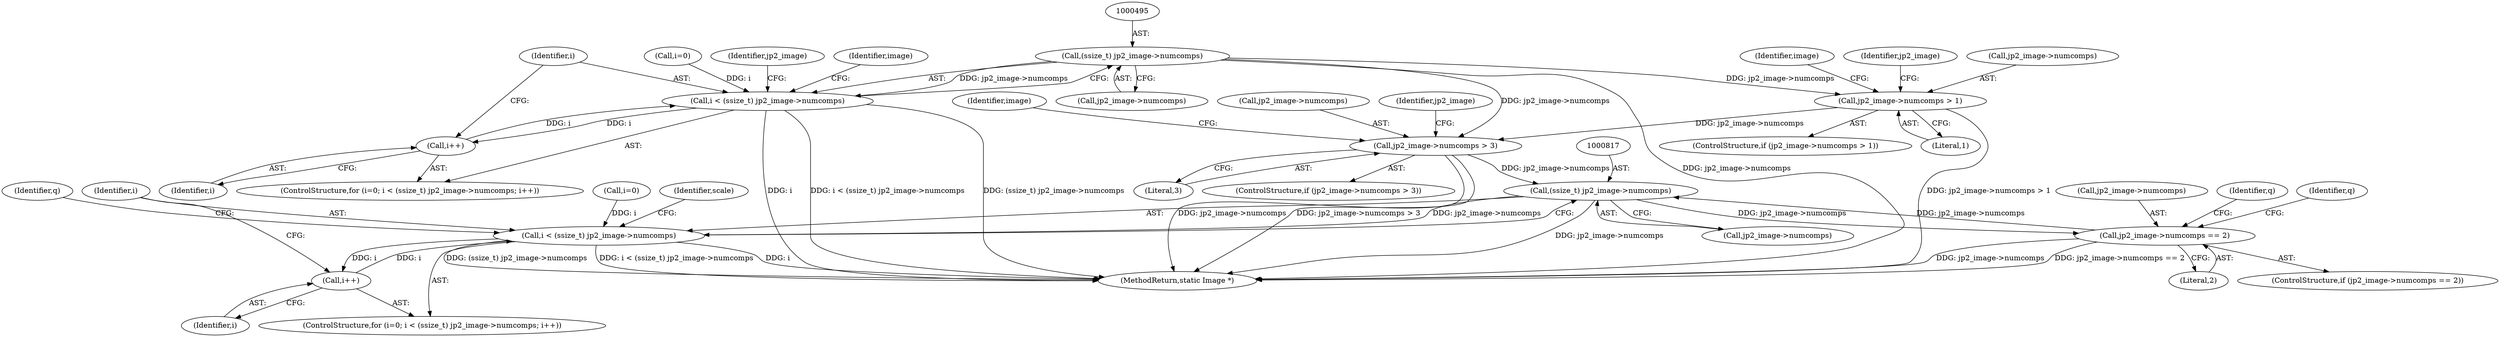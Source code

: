 digraph "0_ImageMagick_b0c5222ce31e8f941fa02ff9c7a040fb2db30dbc@pointer" {
"1000494" [label="(Call,(ssize_t) jp2_image->numcomps)"];
"1000492" [label="(Call,i < (ssize_t) jp2_image->numcomps)"];
"1000499" [label="(Call,i++)"];
"1000684" [label="(Call,jp2_image->numcomps > 1)"];
"1000705" [label="(Call,jp2_image->numcomps > 3)"];
"1000816" [label="(Call,(ssize_t) jp2_image->numcomps)"];
"1000814" [label="(Call,i < (ssize_t) jp2_image->numcomps)"];
"1000821" [label="(Call,i++)"];
"1000941" [label="(Call,jp2_image->numcomps == 2)"];
"1000494" [label="(Call,(ssize_t) jp2_image->numcomps)"];
"1000707" [label="(Identifier,jp2_image)"];
"1000940" [label="(ControlStructure,if (jp2_image->numcomps == 2))"];
"1000493" [label="(Identifier,i)"];
"1000942" [label="(Call,jp2_image->numcomps)"];
"1000811" [label="(Call,i=0)"];
"1000709" [label="(Literal,3)"];
"1000816" [label="(Call,(ssize_t) jp2_image->numcomps)"];
"1000941" [label="(Call,jp2_image->numcomps == 2)"];
"1000712" [label="(Identifier,image)"];
"1000705" [label="(Call,jp2_image->numcomps > 3)"];
"1000706" [label="(Call,jp2_image->numcomps)"];
"1000492" [label="(Call,i < (ssize_t) jp2_image->numcomps)"];
"1000814" [label="(Call,i < (ssize_t) jp2_image->numcomps)"];
"1000822" [label="(Identifier,i)"];
"1000949" [label="(Identifier,q)"];
"1000500" [label="(Identifier,i)"];
"1000810" [label="(ControlStructure,for (i=0; i < (ssize_t) jp2_image->numcomps; i++))"];
"1000718" [label="(Identifier,jp2_image)"];
"1000704" [label="(ControlStructure,if (jp2_image->numcomps > 3))"];
"1000827" [label="(Identifier,scale)"];
"1001022" [label="(MethodReturn,static Image *)"];
"1000815" [label="(Identifier,i)"];
"1000945" [label="(Literal,2)"];
"1000685" [label="(Call,jp2_image->numcomps)"];
"1000683" [label="(ControlStructure,if (jp2_image->numcomps > 1))"];
"1000684" [label="(Call,jp2_image->numcomps > 1)"];
"1000609" [label="(Identifier,image)"];
"1000984" [label="(Identifier,q)"];
"1000958" [label="(Identifier,q)"];
"1000691" [label="(Identifier,image)"];
"1000489" [label="(Call,i=0)"];
"1000499" [label="(Call,i++)"];
"1000818" [label="(Call,jp2_image->numcomps)"];
"1000821" [label="(Call,i++)"];
"1000688" [label="(Literal,1)"];
"1000496" [label="(Call,jp2_image->numcomps)"];
"1000488" [label="(ControlStructure,for (i=0; i < (ssize_t) jp2_image->numcomps; i++))"];
"1000508" [label="(Identifier,jp2_image)"];
"1000494" -> "1000492"  [label="AST: "];
"1000494" -> "1000496"  [label="CFG: "];
"1000495" -> "1000494"  [label="AST: "];
"1000496" -> "1000494"  [label="AST: "];
"1000492" -> "1000494"  [label="CFG: "];
"1000494" -> "1001022"  [label="DDG: jp2_image->numcomps"];
"1000494" -> "1000492"  [label="DDG: jp2_image->numcomps"];
"1000494" -> "1000684"  [label="DDG: jp2_image->numcomps"];
"1000494" -> "1000705"  [label="DDG: jp2_image->numcomps"];
"1000492" -> "1000488"  [label="AST: "];
"1000493" -> "1000492"  [label="AST: "];
"1000508" -> "1000492"  [label="CFG: "];
"1000609" -> "1000492"  [label="CFG: "];
"1000492" -> "1001022"  [label="DDG: (ssize_t) jp2_image->numcomps"];
"1000492" -> "1001022"  [label="DDG: i"];
"1000492" -> "1001022"  [label="DDG: i < (ssize_t) jp2_image->numcomps"];
"1000499" -> "1000492"  [label="DDG: i"];
"1000489" -> "1000492"  [label="DDG: i"];
"1000492" -> "1000499"  [label="DDG: i"];
"1000499" -> "1000488"  [label="AST: "];
"1000499" -> "1000500"  [label="CFG: "];
"1000500" -> "1000499"  [label="AST: "];
"1000493" -> "1000499"  [label="CFG: "];
"1000684" -> "1000683"  [label="AST: "];
"1000684" -> "1000688"  [label="CFG: "];
"1000685" -> "1000684"  [label="AST: "];
"1000688" -> "1000684"  [label="AST: "];
"1000691" -> "1000684"  [label="CFG: "];
"1000707" -> "1000684"  [label="CFG: "];
"1000684" -> "1001022"  [label="DDG: jp2_image->numcomps > 1"];
"1000684" -> "1000705"  [label="DDG: jp2_image->numcomps"];
"1000705" -> "1000704"  [label="AST: "];
"1000705" -> "1000709"  [label="CFG: "];
"1000706" -> "1000705"  [label="AST: "];
"1000709" -> "1000705"  [label="AST: "];
"1000712" -> "1000705"  [label="CFG: "];
"1000718" -> "1000705"  [label="CFG: "];
"1000705" -> "1001022"  [label="DDG: jp2_image->numcomps"];
"1000705" -> "1001022"  [label="DDG: jp2_image->numcomps > 3"];
"1000705" -> "1000816"  [label="DDG: jp2_image->numcomps"];
"1000816" -> "1000814"  [label="AST: "];
"1000816" -> "1000818"  [label="CFG: "];
"1000817" -> "1000816"  [label="AST: "];
"1000818" -> "1000816"  [label="AST: "];
"1000814" -> "1000816"  [label="CFG: "];
"1000816" -> "1001022"  [label="DDG: jp2_image->numcomps"];
"1000816" -> "1000814"  [label="DDG: jp2_image->numcomps"];
"1000941" -> "1000816"  [label="DDG: jp2_image->numcomps"];
"1000816" -> "1000941"  [label="DDG: jp2_image->numcomps"];
"1000814" -> "1000810"  [label="AST: "];
"1000815" -> "1000814"  [label="AST: "];
"1000827" -> "1000814"  [label="CFG: "];
"1000984" -> "1000814"  [label="CFG: "];
"1000814" -> "1001022"  [label="DDG: (ssize_t) jp2_image->numcomps"];
"1000814" -> "1001022"  [label="DDG: i < (ssize_t) jp2_image->numcomps"];
"1000814" -> "1001022"  [label="DDG: i"];
"1000821" -> "1000814"  [label="DDG: i"];
"1000811" -> "1000814"  [label="DDG: i"];
"1000814" -> "1000821"  [label="DDG: i"];
"1000821" -> "1000810"  [label="AST: "];
"1000821" -> "1000822"  [label="CFG: "];
"1000822" -> "1000821"  [label="AST: "];
"1000815" -> "1000821"  [label="CFG: "];
"1000941" -> "1000940"  [label="AST: "];
"1000941" -> "1000945"  [label="CFG: "];
"1000942" -> "1000941"  [label="AST: "];
"1000945" -> "1000941"  [label="AST: "];
"1000949" -> "1000941"  [label="CFG: "];
"1000958" -> "1000941"  [label="CFG: "];
"1000941" -> "1001022"  [label="DDG: jp2_image->numcomps"];
"1000941" -> "1001022"  [label="DDG: jp2_image->numcomps == 2"];
}
